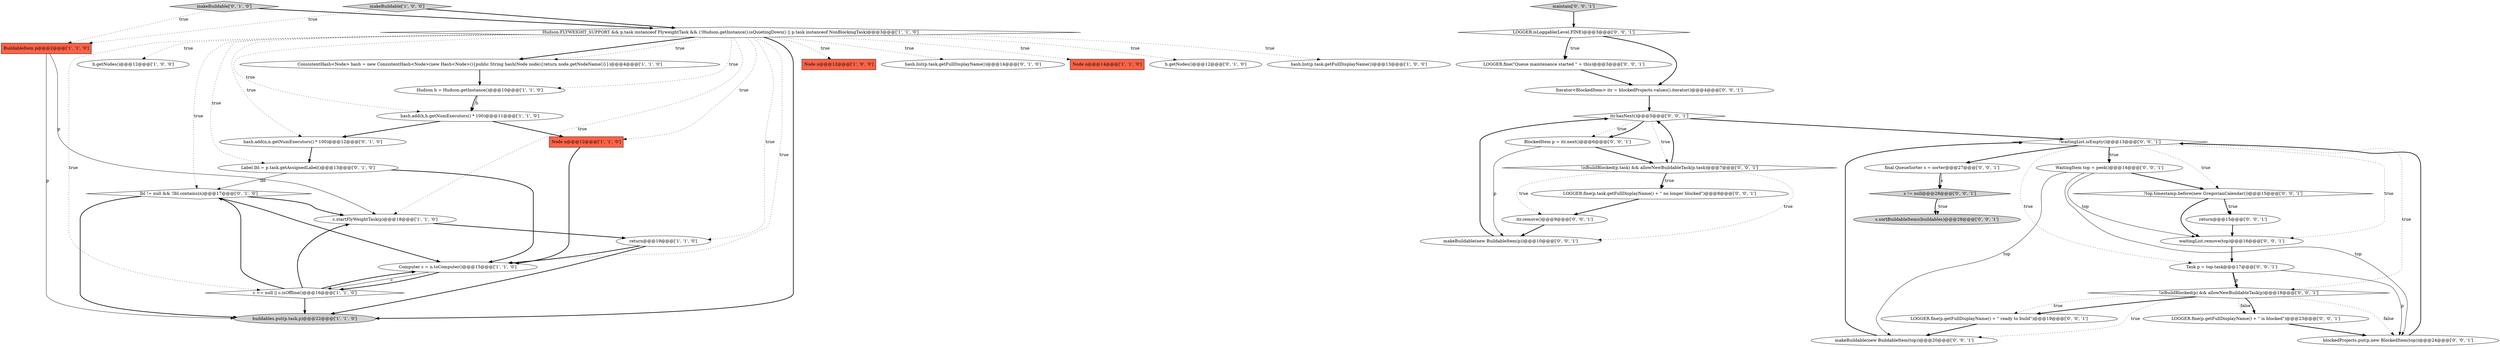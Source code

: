 digraph {
0 [style = filled, label = "h.getNodes()@@@12@@@['1', '0', '0']", fillcolor = white, shape = ellipse image = "AAA0AAABBB1BBB"];
16 [style = filled, label = "Label lbl = p.task.getAssignedLabel()@@@13@@@['0', '1', '0']", fillcolor = white, shape = ellipse image = "AAA1AAABBB2BBB"];
20 [style = filled, label = "hash.add(n,n.getNumExecutors() * 100)@@@12@@@['0', '1', '0']", fillcolor = white, shape = ellipse image = "AAA0AAABBB2BBB"];
43 [style = filled, label = "maintain['0', '0', '1']", fillcolor = lightgray, shape = diamond image = "AAA0AAABBB3BBB"];
27 [style = filled, label = "LOGGER.fine(p.getFullDisplayName() + \" ready to build\")@@@19@@@['0', '0', '1']", fillcolor = white, shape = ellipse image = "AAA0AAABBB3BBB"];
17 [style = filled, label = "lbl != null && !lbl.contains(n)@@@17@@@['0', '1', '0']", fillcolor = white, shape = diamond image = "AAA1AAABBB2BBB"];
38 [style = filled, label = "!waitingList.isEmpty()@@@13@@@['0', '0', '1']", fillcolor = white, shape = diamond image = "AAA0AAABBB3BBB"];
7 [style = filled, label = "c.startFlyWeightTask(p)@@@18@@@['1', '1', '0']", fillcolor = white, shape = ellipse image = "AAA0AAABBB1BBB"];
5 [style = filled, label = "Computer c = n.toComputer()@@@15@@@['1', '1', '0']", fillcolor = white, shape = ellipse image = "AAA0AAABBB1BBB"];
33 [style = filled, label = "return@@@15@@@['0', '0', '1']", fillcolor = white, shape = ellipse image = "AAA0AAABBB3BBB"];
42 [style = filled, label = "LOGGER.fine(\"Queue maintenance started \" + this)@@@3@@@['0', '0', '1']", fillcolor = white, shape = ellipse image = "AAA0AAABBB3BBB"];
36 [style = filled, label = "!isBuildBlocked(p.task) && allowNewBuildableTask(p.task)@@@7@@@['0', '0', '1']", fillcolor = white, shape = diamond image = "AAA0AAABBB3BBB"];
35 [style = filled, label = "waitingList.remove(top)@@@16@@@['0', '0', '1']", fillcolor = white, shape = ellipse image = "AAA0AAABBB3BBB"];
4 [style = filled, label = "hash.add(h,h.getNumExecutors() * 100)@@@11@@@['1', '1', '0']", fillcolor = white, shape = ellipse image = "AAA0AAABBB1BBB"];
45 [style = filled, label = "LOGGER.fine(p.task.getFullDisplayName() + \" no longer blocked\")@@@8@@@['0', '0', '1']", fillcolor = white, shape = ellipse image = "AAA0AAABBB3BBB"];
9 [style = filled, label = "Node n@@@12@@@['1', '0', '0']", fillcolor = tomato, shape = box image = "AAA0AAABBB1BBB"];
26 [style = filled, label = "WaitingItem top = peek()@@@14@@@['0', '0', '1']", fillcolor = white, shape = ellipse image = "AAA0AAABBB3BBB"];
14 [style = filled, label = "ConsistentHash<Node> hash = new ConsistentHash<Node>(new Hash<Node>(){public String hash(Node node){return node.getNodeName()}})@@@4@@@['1', '1', '0']", fillcolor = white, shape = ellipse image = "AAA0AAABBB1BBB"];
28 [style = filled, label = "final QueueSorter s = sorter@@@27@@@['0', '0', '1']", fillcolor = white, shape = ellipse image = "AAA0AAABBB3BBB"];
23 [style = filled, label = "itr.remove()@@@9@@@['0', '0', '1']", fillcolor = white, shape = ellipse image = "AAA0AAABBB3BBB"];
6 [style = filled, label = "BuildableItem p@@@2@@@['1', '1', '0']", fillcolor = tomato, shape = box image = "AAA0AAABBB1BBB"];
41 [style = filled, label = "LOGGER.fine(p.getFullDisplayName() + \" is blocked\")@@@23@@@['0', '0', '1']", fillcolor = white, shape = ellipse image = "AAA0AAABBB3BBB"];
3 [style = filled, label = "Hudson h = Hudson.getInstance()@@@10@@@['1', '1', '0']", fillcolor = white, shape = ellipse image = "AAA0AAABBB1BBB"];
39 [style = filled, label = "blockedProjects.put(p,new BlockedItem(top))@@@24@@@['0', '0', '1']", fillcolor = white, shape = ellipse image = "AAA0AAABBB3BBB"];
15 [style = filled, label = "return@@@19@@@['1', '1', '0']", fillcolor = white, shape = ellipse image = "AAA0AAABBB1BBB"];
1 [style = filled, label = "Hudson.FLYWEIGHT_SUPPORT && p.task instanceof FlyweightTask && (!Hudson.getInstance().isQuietingDown() || p.task instanceof NonBlockingTask)@@@3@@@['1', '1', '0']", fillcolor = white, shape = diamond image = "AAA0AAABBB1BBB"];
18 [style = filled, label = "hash.list(p.task.getFullDisplayName())@@@14@@@['0', '1', '0']", fillcolor = white, shape = ellipse image = "AAA0AAABBB2BBB"];
10 [style = filled, label = "buildables.put(p.task,p)@@@22@@@['1', '1', '0']", fillcolor = lightgray, shape = ellipse image = "AAA0AAABBB1BBB"];
11 [style = filled, label = "Node n@@@12@@@['1', '1', '0']", fillcolor = tomato, shape = box image = "AAA0AAABBB1BBB"];
13 [style = filled, label = "Node n@@@14@@@['1', '1', '0']", fillcolor = tomato, shape = box image = "AAA0AAABBB1BBB"];
30 [style = filled, label = "makeBuildable(new BuildableItem(top))@@@20@@@['0', '0', '1']", fillcolor = white, shape = ellipse image = "AAA0AAABBB3BBB"];
32 [style = filled, label = "BlockedItem p = itr.next()@@@6@@@['0', '0', '1']", fillcolor = white, shape = ellipse image = "AAA0AAABBB3BBB"];
2 [style = filled, label = "c == null || c.isOffline()@@@16@@@['1', '1', '0']", fillcolor = white, shape = diamond image = "AAA0AAABBB1BBB"];
21 [style = filled, label = "makeBuildable['0', '1', '0']", fillcolor = lightgray, shape = diamond image = "AAA0AAABBB2BBB"];
19 [style = filled, label = "h.getNodes()@@@12@@@['0', '1', '0']", fillcolor = white, shape = ellipse image = "AAA0AAABBB2BBB"];
29 [style = filled, label = "makeBuildable(new BuildableItem(p))@@@10@@@['0', '0', '1']", fillcolor = white, shape = ellipse image = "AAA0AAABBB3BBB"];
24 [style = filled, label = "LOGGER.isLoggable(Level.FINE)@@@3@@@['0', '0', '1']", fillcolor = white, shape = diamond image = "AAA0AAABBB3BBB"];
37 [style = filled, label = "Task p = top.task@@@17@@@['0', '0', '1']", fillcolor = white, shape = ellipse image = "AAA0AAABBB3BBB"];
40 [style = filled, label = "s != null@@@28@@@['0', '0', '1']", fillcolor = lightgray, shape = diamond image = "AAA0AAABBB3BBB"];
12 [style = filled, label = "makeBuildable['1', '0', '0']", fillcolor = lightgray, shape = diamond image = "AAA0AAABBB1BBB"];
25 [style = filled, label = "itr.hasNext()@@@5@@@['0', '0', '1']", fillcolor = white, shape = diamond image = "AAA0AAABBB3BBB"];
44 [style = filled, label = "!top.timestamp.before(new GregorianCalendar())@@@15@@@['0', '0', '1']", fillcolor = white, shape = diamond image = "AAA0AAABBB3BBB"];
34 [style = filled, label = "Iterator<BlockedItem> itr = blockedProjects.values().iterator()@@@4@@@['0', '0', '1']", fillcolor = white, shape = ellipse image = "AAA0AAABBB3BBB"];
31 [style = filled, label = "s.sortBuildableItems(buildables)@@@28@@@['0', '0', '1']", fillcolor = lightgray, shape = ellipse image = "AAA0AAABBB3BBB"];
8 [style = filled, label = "hash.list(p.task.getFullDisplayName())@@@13@@@['1', '0', '0']", fillcolor = white, shape = ellipse image = "AAA0AAABBB1BBB"];
22 [style = filled, label = "!isBuildBlocked(p) && allowNewBuildableTask(p)@@@18@@@['0', '0', '1']", fillcolor = white, shape = diamond image = "AAA0AAABBB3BBB"];
38->26 [style = bold, label=""];
1->11 [style = dotted, label="true"];
14->3 [style = bold, label=""];
36->29 [style = dotted, label="true"];
1->0 [style = dotted, label="true"];
22->30 [style = dotted, label="true"];
32->29 [style = solid, label="p"];
12->1 [style = bold, label=""];
30->38 [style = bold, label=""];
25->36 [style = dotted, label="true"];
2->10 [style = bold, label=""];
2->17 [style = bold, label=""];
1->5 [style = dotted, label="true"];
6->10 [style = solid, label="p"];
35->37 [style = bold, label=""];
27->30 [style = bold, label=""];
22->41 [style = dotted, label="false"];
1->20 [style = dotted, label="true"];
16->5 [style = bold, label=""];
34->25 [style = bold, label=""];
23->29 [style = bold, label=""];
36->45 [style = bold, label=""];
1->16 [style = dotted, label="true"];
38->28 [style = bold, label=""];
1->10 [style = bold, label=""];
24->42 [style = dotted, label="true"];
20->16 [style = bold, label=""];
1->9 [style = dotted, label="true"];
1->15 [style = dotted, label="true"];
22->41 [style = bold, label=""];
37->39 [style = solid, label="p"];
1->7 [style = dotted, label="true"];
38->26 [style = dotted, label="true"];
41->39 [style = bold, label=""];
25->32 [style = dotted, label="true"];
1->14 [style = bold, label=""];
42->34 [style = bold, label=""];
22->27 [style = dotted, label="true"];
33->35 [style = bold, label=""];
1->13 [style = dotted, label="true"];
38->44 [style = dotted, label="true"];
15->5 [style = bold, label=""];
1->19 [style = dotted, label="true"];
1->2 [style = dotted, label="true"];
45->23 [style = bold, label=""];
38->35 [style = dotted, label="true"];
12->6 [style = dotted, label="true"];
1->4 [style = dotted, label="true"];
36->23 [style = dotted, label="true"];
37->22 [style = solid, label="p"];
2->7 [style = bold, label=""];
5->2 [style = solid, label="c"];
24->42 [style = bold, label=""];
40->31 [style = bold, label=""];
26->39 [style = solid, label="top"];
29->25 [style = bold, label=""];
38->22 [style = dotted, label="true"];
6->7 [style = solid, label="p"];
28->40 [style = solid, label="s"];
1->3 [style = dotted, label="true"];
16->17 [style = solid, label="lbl"];
22->39 [style = dotted, label="false"];
21->6 [style = dotted, label="true"];
37->22 [style = bold, label=""];
7->15 [style = bold, label=""];
21->1 [style = bold, label=""];
17->7 [style = bold, label=""];
38->37 [style = dotted, label="true"];
36->45 [style = dotted, label="true"];
26->30 [style = solid, label="top"];
15->10 [style = bold, label=""];
3->4 [style = bold, label=""];
43->24 [style = bold, label=""];
11->5 [style = bold, label=""];
1->18 [style = dotted, label="true"];
5->2 [style = bold, label=""];
25->32 [style = bold, label=""];
1->8 [style = dotted, label="true"];
24->34 [style = bold, label=""];
2->5 [style = bold, label=""];
40->31 [style = dotted, label="true"];
4->11 [style = bold, label=""];
22->27 [style = bold, label=""];
39->38 [style = bold, label=""];
3->4 [style = solid, label="h"];
25->38 [style = bold, label=""];
1->17 [style = dotted, label="true"];
4->20 [style = bold, label=""];
44->35 [style = bold, label=""];
32->36 [style = bold, label=""];
26->35 [style = solid, label="top"];
1->14 [style = dotted, label="true"];
26->44 [style = bold, label=""];
44->33 [style = dotted, label="true"];
28->40 [style = bold, label=""];
44->33 [style = bold, label=""];
17->5 [style = bold, label=""];
17->10 [style = bold, label=""];
36->25 [style = bold, label=""];
}
